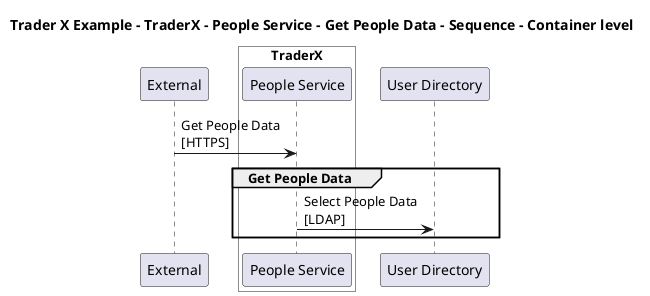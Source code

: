 @startuml

title Trader X Example - TraderX - People Service - Get People Data - Sequence - Container level

participant "External" as C4InterFlow.SoftwareSystems.ExternalSystem

box "TraderX" #White
    participant "People Service" as TraderXExample.SoftwareSystems.TraderX.Containers.PeopleService
end box

participant "User Directory" as TraderXExample.SoftwareSystems.UserDirectory

C4InterFlow.SoftwareSystems.ExternalSystem -> TraderXExample.SoftwareSystems.TraderX.Containers.PeopleService : Get People Data\n[HTTPS]
group Get People Data
TraderXExample.SoftwareSystems.TraderX.Containers.PeopleService -> TraderXExample.SoftwareSystems.UserDirectory : Select People Data\n[LDAP]
end


@enduml
